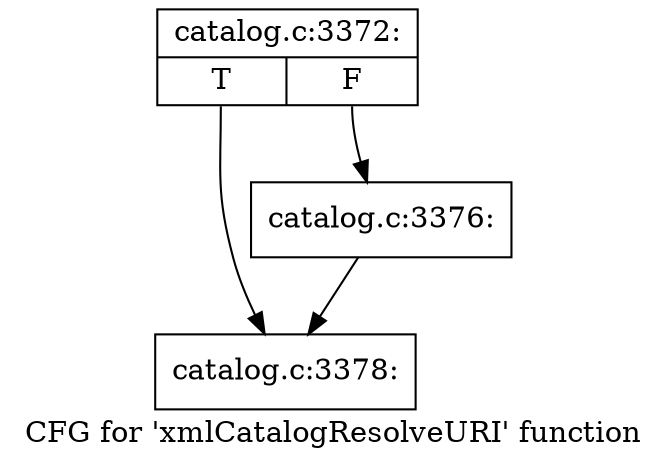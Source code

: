 digraph "CFG for 'xmlCatalogResolveURI' function" {
	label="CFG for 'xmlCatalogResolveURI' function";

	Node0x5650cc8d74c0 [shape=record,label="{catalog.c:3372:|{<s0>T|<s1>F}}"];
	Node0x5650cc8d74c0:s0 -> Node0x5650cc89c240;
	Node0x5650cc8d74c0:s1 -> Node0x5650cc89c1f0;
	Node0x5650cc89c1f0 [shape=record,label="{catalog.c:3376:}"];
	Node0x5650cc89c1f0 -> Node0x5650cc89c240;
	Node0x5650cc89c240 [shape=record,label="{catalog.c:3378:}"];
}
